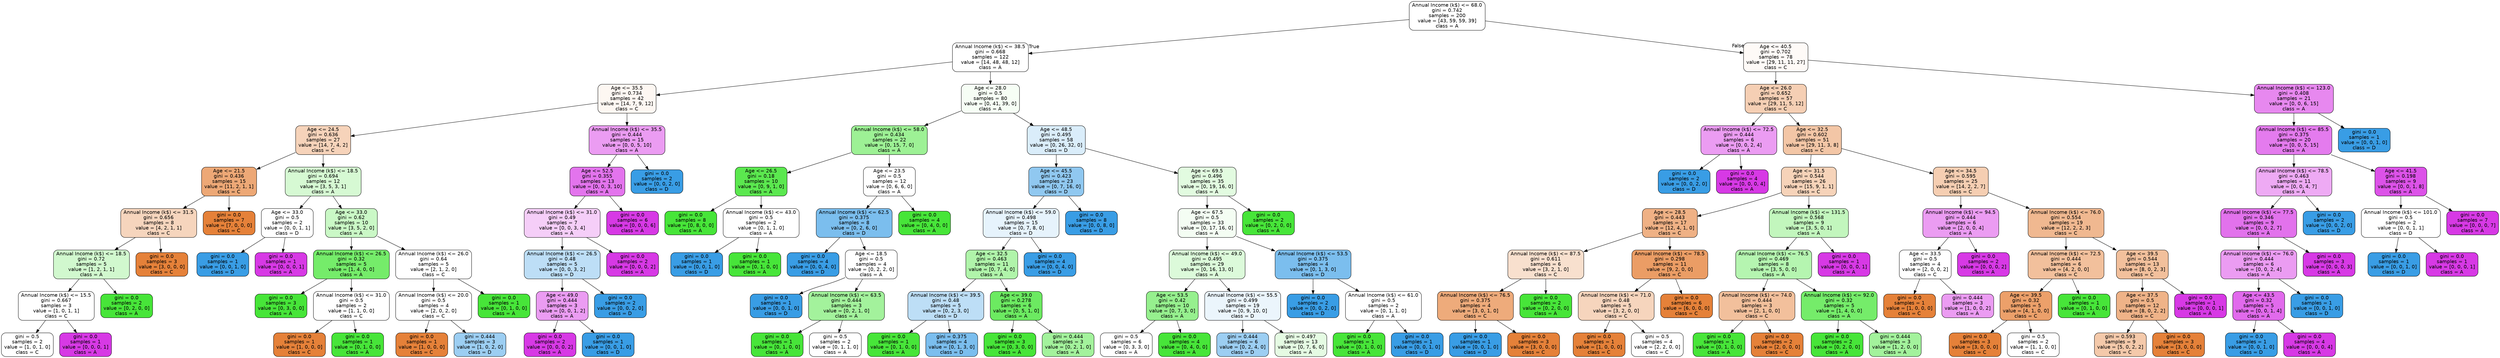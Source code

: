 digraph Tree {
node [shape=box, style="filled, rounded", color="black", fontname=helvetica] ;
edge [fontname=helvetica] ;
0 [label="Annual Income (k$) <= 68.0\ngini = 0.742\nsamples = 200\nvalue = [43, 59, 59, 39]\nclass = A", fillcolor="#ffffff"] ;
1 [label="Annual Income (k$) <= 38.5\ngini = 0.668\nsamples = 122\nvalue = [14, 48, 48, 12]\nclass = A", fillcolor="#ffffff"] ;
0 -> 1 [labeldistance=2.5, labelangle=45, headlabel="True"] ;
2 [label="Age <= 35.5\ngini = 0.734\nsamples = 42\nvalue = [14, 7, 9, 12]\nclass = C", fillcolor="#fdf7f2"] ;
1 -> 2 ;
3 [label="Age <= 24.5\ngini = 0.636\nsamples = 27\nvalue = [14, 7, 4, 2]\nclass = C", fillcolor="#f6d3ba"] ;
2 -> 3 ;
4 [label="Age <= 21.5\ngini = 0.436\nsamples = 15\nvalue = [11, 2, 1, 1]\nclass = C", fillcolor="#eda876"] ;
3 -> 4 ;
5 [label="Annual Income (k$) <= 31.5\ngini = 0.656\nsamples = 8\nvalue = [4, 2, 1, 1]\nclass = C", fillcolor="#f6d5bd"] ;
4 -> 5 ;
6 [label="Annual Income (k$) <= 18.5\ngini = 0.72\nsamples = 5\nvalue = [1, 2, 1, 1]\nclass = A", fillcolor="#d1f8ce"] ;
5 -> 6 ;
7 [label="Annual Income (k$) <= 15.5\ngini = 0.667\nsamples = 3\nvalue = [1, 0, 1, 1]\nclass = C", fillcolor="#ffffff"] ;
6 -> 7 ;
8 [label="gini = 0.5\nsamples = 2\nvalue = [1, 0, 1, 0]\nclass = C", fillcolor="#ffffff"] ;
7 -> 8 ;
9 [label="gini = 0.0\nsamples = 1\nvalue = [0, 0, 0, 1]\nclass = A", fillcolor="#d739e5"] ;
7 -> 9 ;
10 [label="gini = 0.0\nsamples = 2\nvalue = [0, 2, 0, 0]\nclass = A", fillcolor="#47e539"] ;
6 -> 10 ;
11 [label="gini = 0.0\nsamples = 3\nvalue = [3, 0, 0, 0]\nclass = C", fillcolor="#e58139"] ;
5 -> 11 ;
12 [label="gini = 0.0\nsamples = 7\nvalue = [7, 0, 0, 0]\nclass = C", fillcolor="#e58139"] ;
4 -> 12 ;
13 [label="Annual Income (k$) <= 18.5\ngini = 0.694\nsamples = 12\nvalue = [3, 5, 3, 1]\nclass = A", fillcolor="#d6f9d3"] ;
3 -> 13 ;
14 [label="Age <= 33.0\ngini = 0.5\nsamples = 2\nvalue = [0, 0, 1, 1]\nclass = D", fillcolor="#ffffff"] ;
13 -> 14 ;
15 [label="gini = 0.0\nsamples = 1\nvalue = [0, 0, 1, 0]\nclass = D", fillcolor="#399de5"] ;
14 -> 15 ;
16 [label="gini = 0.0\nsamples = 1\nvalue = [0, 0, 0, 1]\nclass = A", fillcolor="#d739e5"] ;
14 -> 16 ;
17 [label="Age <= 33.0\ngini = 0.62\nsamples = 10\nvalue = [3, 5, 2, 0]\nclass = A", fillcolor="#caf8c6"] ;
13 -> 17 ;
18 [label="Annual Income (k$) <= 26.5\ngini = 0.32\nsamples = 5\nvalue = [1, 4, 0, 0]\nclass = A", fillcolor="#75ec6a"] ;
17 -> 18 ;
19 [label="gini = 0.0\nsamples = 3\nvalue = [0, 3, 0, 0]\nclass = A", fillcolor="#47e539"] ;
18 -> 19 ;
20 [label="Annual Income (k$) <= 31.0\ngini = 0.5\nsamples = 2\nvalue = [1, 1, 0, 0]\nclass = C", fillcolor="#ffffff"] ;
18 -> 20 ;
21 [label="gini = 0.0\nsamples = 1\nvalue = [1, 0, 0, 0]\nclass = C", fillcolor="#e58139"] ;
20 -> 21 ;
22 [label="gini = 0.0\nsamples = 1\nvalue = [0, 1, 0, 0]\nclass = A", fillcolor="#47e539"] ;
20 -> 22 ;
23 [label="Annual Income (k$) <= 26.0\ngini = 0.64\nsamples = 5\nvalue = [2, 1, 2, 0]\nclass = C", fillcolor="#ffffff"] ;
17 -> 23 ;
24 [label="Annual Income (k$) <= 20.0\ngini = 0.5\nsamples = 4\nvalue = [2, 0, 2, 0]\nclass = C", fillcolor="#ffffff"] ;
23 -> 24 ;
25 [label="gini = 0.0\nsamples = 1\nvalue = [1, 0, 0, 0]\nclass = C", fillcolor="#e58139"] ;
24 -> 25 ;
26 [label="gini = 0.444\nsamples = 3\nvalue = [1, 0, 2, 0]\nclass = D", fillcolor="#9ccef2"] ;
24 -> 26 ;
27 [label="gini = 0.0\nsamples = 1\nvalue = [0, 1, 0, 0]\nclass = A", fillcolor="#47e539"] ;
23 -> 27 ;
28 [label="Annual Income (k$) <= 35.5\ngini = 0.444\nsamples = 15\nvalue = [0, 0, 5, 10]\nclass = A", fillcolor="#eb9cf2"] ;
2 -> 28 ;
29 [label="Age <= 52.5\ngini = 0.355\nsamples = 13\nvalue = [0, 0, 3, 10]\nclass = A", fillcolor="#e374ed"] ;
28 -> 29 ;
30 [label="Annual Income (k$) <= 31.0\ngini = 0.49\nsamples = 7\nvalue = [0, 0, 3, 4]\nclass = A", fillcolor="#f5cef8"] ;
29 -> 30 ;
31 [label="Annual Income (k$) <= 26.5\ngini = 0.48\nsamples = 5\nvalue = [0, 0, 3, 2]\nclass = D", fillcolor="#bddef6"] ;
30 -> 31 ;
32 [label="Age <= 49.0\ngini = 0.444\nsamples = 3\nvalue = [0, 0, 1, 2]\nclass = A", fillcolor="#eb9cf2"] ;
31 -> 32 ;
33 [label="gini = 0.0\nsamples = 2\nvalue = [0, 0, 0, 2]\nclass = A", fillcolor="#d739e5"] ;
32 -> 33 ;
34 [label="gini = 0.0\nsamples = 1\nvalue = [0, 0, 1, 0]\nclass = D", fillcolor="#399de5"] ;
32 -> 34 ;
35 [label="gini = 0.0\nsamples = 2\nvalue = [0, 0, 2, 0]\nclass = D", fillcolor="#399de5"] ;
31 -> 35 ;
36 [label="gini = 0.0\nsamples = 2\nvalue = [0, 0, 0, 2]\nclass = A", fillcolor="#d739e5"] ;
30 -> 36 ;
37 [label="gini = 0.0\nsamples = 6\nvalue = [0, 0, 0, 6]\nclass = A", fillcolor="#d739e5"] ;
29 -> 37 ;
38 [label="gini = 0.0\nsamples = 2\nvalue = [0, 0, 2, 0]\nclass = D", fillcolor="#399de5"] ;
28 -> 38 ;
39 [label="Age <= 28.0\ngini = 0.5\nsamples = 80\nvalue = [0, 41, 39, 0]\nclass = A", fillcolor="#f6fef5"] ;
1 -> 39 ;
40 [label="Annual Income (k$) <= 58.0\ngini = 0.434\nsamples = 22\nvalue = [0, 15, 7, 0]\nclass = A", fillcolor="#9df195"] ;
39 -> 40 ;
41 [label="Age <= 26.5\ngini = 0.18\nsamples = 10\nvalue = [0, 9, 1, 0]\nclass = A", fillcolor="#5be84f"] ;
40 -> 41 ;
42 [label="gini = 0.0\nsamples = 8\nvalue = [0, 8, 0, 0]\nclass = A", fillcolor="#47e539"] ;
41 -> 42 ;
43 [label="Annual Income (k$) <= 43.0\ngini = 0.5\nsamples = 2\nvalue = [0, 1, 1, 0]\nclass = A", fillcolor="#ffffff"] ;
41 -> 43 ;
44 [label="gini = 0.0\nsamples = 1\nvalue = [0, 0, 1, 0]\nclass = D", fillcolor="#399de5"] ;
43 -> 44 ;
45 [label="gini = 0.0\nsamples = 1\nvalue = [0, 1, 0, 0]\nclass = A", fillcolor="#47e539"] ;
43 -> 45 ;
46 [label="Age <= 23.5\ngini = 0.5\nsamples = 12\nvalue = [0, 6, 6, 0]\nclass = A", fillcolor="#ffffff"] ;
40 -> 46 ;
47 [label="Annual Income (k$) <= 62.5\ngini = 0.375\nsamples = 8\nvalue = [0, 2, 6, 0]\nclass = D", fillcolor="#7bbeee"] ;
46 -> 47 ;
48 [label="gini = 0.0\nsamples = 4\nvalue = [0, 0, 4, 0]\nclass = D", fillcolor="#399de5"] ;
47 -> 48 ;
49 [label="Age <= 18.5\ngini = 0.5\nsamples = 4\nvalue = [0, 2, 2, 0]\nclass = A", fillcolor="#ffffff"] ;
47 -> 49 ;
50 [label="gini = 0.0\nsamples = 1\nvalue = [0, 0, 1, 0]\nclass = D", fillcolor="#399de5"] ;
49 -> 50 ;
51 [label="Annual Income (k$) <= 63.5\ngini = 0.444\nsamples = 3\nvalue = [0, 2, 1, 0]\nclass = A", fillcolor="#a3f29c"] ;
49 -> 51 ;
52 [label="gini = 0.0\nsamples = 1\nvalue = [0, 1, 0, 0]\nclass = A", fillcolor="#47e539"] ;
51 -> 52 ;
53 [label="gini = 0.5\nsamples = 2\nvalue = [0, 1, 1, 0]\nclass = A", fillcolor="#ffffff"] ;
51 -> 53 ;
54 [label="gini = 0.0\nsamples = 4\nvalue = [0, 4, 0, 0]\nclass = A", fillcolor="#47e539"] ;
46 -> 54 ;
55 [label="Age <= 48.5\ngini = 0.495\nsamples = 58\nvalue = [0, 26, 32, 0]\nclass = D", fillcolor="#daedfa"] ;
39 -> 55 ;
56 [label="Age <= 45.5\ngini = 0.423\nsamples = 23\nvalue = [0, 7, 16, 0]\nclass = D", fillcolor="#90c8f0"] ;
55 -> 56 ;
57 [label="Annual Income (k$) <= 59.0\ngini = 0.498\nsamples = 15\nvalue = [0, 7, 8, 0]\nclass = D", fillcolor="#e6f3fc"] ;
56 -> 57 ;
58 [label="Age <= 32.5\ngini = 0.463\nsamples = 11\nvalue = [0, 7, 4, 0]\nclass = A", fillcolor="#b0f4aa"] ;
57 -> 58 ;
59 [label="Annual Income (k$) <= 39.5\ngini = 0.48\nsamples = 5\nvalue = [0, 2, 3, 0]\nclass = D", fillcolor="#bddef6"] ;
58 -> 59 ;
60 [label="gini = 0.0\nsamples = 1\nvalue = [0, 1, 0, 0]\nclass = A", fillcolor="#47e539"] ;
59 -> 60 ;
61 [label="gini = 0.375\nsamples = 4\nvalue = [0, 1, 3, 0]\nclass = D", fillcolor="#7bbeee"] ;
59 -> 61 ;
62 [label="Age <= 39.0\ngini = 0.278\nsamples = 6\nvalue = [0, 5, 1, 0]\nclass = A", fillcolor="#6cea61"] ;
58 -> 62 ;
63 [label="gini = 0.0\nsamples = 3\nvalue = [0, 3, 0, 0]\nclass = A", fillcolor="#47e539"] ;
62 -> 63 ;
64 [label="gini = 0.444\nsamples = 3\nvalue = [0, 2, 1, 0]\nclass = A", fillcolor="#a3f29c"] ;
62 -> 64 ;
65 [label="gini = 0.0\nsamples = 4\nvalue = [0, 0, 4, 0]\nclass = D", fillcolor="#399de5"] ;
57 -> 65 ;
66 [label="gini = 0.0\nsamples = 8\nvalue = [0, 0, 8, 0]\nclass = D", fillcolor="#399de5"] ;
56 -> 66 ;
67 [label="Age <= 69.5\ngini = 0.496\nsamples = 35\nvalue = [0, 19, 16, 0]\nclass = A", fillcolor="#e2fbe0"] ;
55 -> 67 ;
68 [label="Age <= 67.5\ngini = 0.5\nsamples = 33\nvalue = [0, 17, 16, 0]\nclass = A", fillcolor="#f4fdf3"] ;
67 -> 68 ;
69 [label="Annual Income (k$) <= 49.0\ngini = 0.495\nsamples = 29\nvalue = [0, 16, 13, 0]\nclass = A", fillcolor="#dcfada"] ;
68 -> 69 ;
70 [label="Age <= 53.5\ngini = 0.42\nsamples = 10\nvalue = [0, 7, 3, 0]\nclass = A", fillcolor="#96f08e"] ;
69 -> 70 ;
71 [label="gini = 0.5\nsamples = 6\nvalue = [0, 3, 3, 0]\nclass = A", fillcolor="#ffffff"] ;
70 -> 71 ;
72 [label="gini = 0.0\nsamples = 4\nvalue = [0, 4, 0, 0]\nclass = A", fillcolor="#47e539"] ;
70 -> 72 ;
73 [label="Annual Income (k$) <= 55.5\ngini = 0.499\nsamples = 19\nvalue = [0, 9, 10, 0]\nclass = D", fillcolor="#ebf5fc"] ;
69 -> 73 ;
74 [label="gini = 0.444\nsamples = 6\nvalue = [0, 2, 4, 0]\nclass = D", fillcolor="#9ccef2"] ;
73 -> 74 ;
75 [label="gini = 0.497\nsamples = 13\nvalue = [0, 7, 6, 0]\nclass = A", fillcolor="#e5fbe3"] ;
73 -> 75 ;
76 [label="Annual Income (k$) <= 53.5\ngini = 0.375\nsamples = 4\nvalue = [0, 1, 3, 0]\nclass = D", fillcolor="#7bbeee"] ;
68 -> 76 ;
77 [label="gini = 0.0\nsamples = 2\nvalue = [0, 0, 2, 0]\nclass = D", fillcolor="#399de5"] ;
76 -> 77 ;
78 [label="Annual Income (k$) <= 61.0\ngini = 0.5\nsamples = 2\nvalue = [0, 1, 1, 0]\nclass = A", fillcolor="#ffffff"] ;
76 -> 78 ;
79 [label="gini = 0.0\nsamples = 1\nvalue = [0, 1, 0, 0]\nclass = A", fillcolor="#47e539"] ;
78 -> 79 ;
80 [label="gini = 0.0\nsamples = 1\nvalue = [0, 0, 1, 0]\nclass = D", fillcolor="#399de5"] ;
78 -> 80 ;
81 [label="gini = 0.0\nsamples = 2\nvalue = [0, 2, 0, 0]\nclass = A", fillcolor="#47e539"] ;
67 -> 81 ;
82 [label="Age <= 40.5\ngini = 0.702\nsamples = 78\nvalue = [29, 11, 11, 27]\nclass = C", fillcolor="#fefaf7"] ;
0 -> 82 [labeldistance=2.5, labelangle=-45, headlabel="False"] ;
83 [label="Age <= 26.0\ngini = 0.652\nsamples = 57\nvalue = [29, 11, 5, 12]\nclass = C", fillcolor="#f5cfb4"] ;
82 -> 83 ;
84 [label="Annual Income (k$) <= 72.5\ngini = 0.444\nsamples = 6\nvalue = [0, 0, 2, 4]\nclass = A", fillcolor="#eb9cf2"] ;
83 -> 84 ;
85 [label="gini = 0.0\nsamples = 2\nvalue = [0, 0, 2, 0]\nclass = D", fillcolor="#399de5"] ;
84 -> 85 ;
86 [label="gini = 0.0\nsamples = 4\nvalue = [0, 0, 0, 4]\nclass = A", fillcolor="#d739e5"] ;
84 -> 86 ;
87 [label="Age <= 32.5\ngini = 0.602\nsamples = 51\nvalue = [29, 11, 3, 8]\nclass = C", fillcolor="#f3c6a6"] ;
83 -> 87 ;
88 [label="Age <= 31.5\ngini = 0.544\nsamples = 26\nvalue = [15, 9, 1, 1]\nclass = C", fillcolor="#f6d3b9"] ;
87 -> 88 ;
89 [label="Age <= 28.5\ngini = 0.443\nsamples = 17\nvalue = [12, 4, 1, 0]\nclass = C", fillcolor="#efb185"] ;
88 -> 89 ;
90 [label="Annual Income (k$) <= 87.5\ngini = 0.611\nsamples = 6\nvalue = [3, 2, 1, 0]\nclass = C", fillcolor="#f8e0ce"] ;
89 -> 90 ;
91 [label="Annual Income (k$) <= 76.5\ngini = 0.375\nsamples = 4\nvalue = [3, 0, 1, 0]\nclass = C", fillcolor="#eeab7b"] ;
90 -> 91 ;
92 [label="gini = 0.0\nsamples = 1\nvalue = [0, 0, 1, 0]\nclass = D", fillcolor="#399de5"] ;
91 -> 92 ;
93 [label="gini = 0.0\nsamples = 3\nvalue = [3, 0, 0, 0]\nclass = C", fillcolor="#e58139"] ;
91 -> 93 ;
94 [label="gini = 0.0\nsamples = 2\nvalue = [0, 2, 0, 0]\nclass = A", fillcolor="#47e539"] ;
90 -> 94 ;
95 [label="Annual Income (k$) <= 78.5\ngini = 0.298\nsamples = 11\nvalue = [9, 2, 0, 0]\nclass = C", fillcolor="#eb9d65"] ;
89 -> 95 ;
96 [label="Annual Income (k$) <= 71.0\ngini = 0.48\nsamples = 5\nvalue = [3, 2, 0, 0]\nclass = C", fillcolor="#f6d5bd"] ;
95 -> 96 ;
97 [label="gini = 0.0\nsamples = 1\nvalue = [1, 0, 0, 0]\nclass = C", fillcolor="#e58139"] ;
96 -> 97 ;
98 [label="gini = 0.5\nsamples = 4\nvalue = [2, 2, 0, 0]\nclass = C", fillcolor="#ffffff"] ;
96 -> 98 ;
99 [label="gini = 0.0\nsamples = 6\nvalue = [6, 0, 0, 0]\nclass = C", fillcolor="#e58139"] ;
95 -> 99 ;
100 [label="Annual Income (k$) <= 131.5\ngini = 0.568\nsamples = 9\nvalue = [3, 5, 0, 1]\nclass = A", fillcolor="#c2f6bd"] ;
88 -> 100 ;
101 [label="Annual Income (k$) <= 76.5\ngini = 0.469\nsamples = 8\nvalue = [3, 5, 0, 0]\nclass = A", fillcolor="#b5f5b0"] ;
100 -> 101 ;
102 [label="Annual Income (k$) <= 74.0\ngini = 0.444\nsamples = 3\nvalue = [2, 1, 0, 0]\nclass = C", fillcolor="#f2c09c"] ;
101 -> 102 ;
103 [label="gini = 0.0\nsamples = 1\nvalue = [0, 1, 0, 0]\nclass = A", fillcolor="#47e539"] ;
102 -> 103 ;
104 [label="gini = 0.0\nsamples = 2\nvalue = [2, 0, 0, 0]\nclass = C", fillcolor="#e58139"] ;
102 -> 104 ;
105 [label="Annual Income (k$) <= 92.0\ngini = 0.32\nsamples = 5\nvalue = [1, 4, 0, 0]\nclass = A", fillcolor="#75ec6a"] ;
101 -> 105 ;
106 [label="gini = 0.0\nsamples = 2\nvalue = [0, 2, 0, 0]\nclass = A", fillcolor="#47e539"] ;
105 -> 106 ;
107 [label="gini = 0.444\nsamples = 3\nvalue = [1, 2, 0, 0]\nclass = A", fillcolor="#a3f29c"] ;
105 -> 107 ;
108 [label="gini = 0.0\nsamples = 1\nvalue = [0, 0, 0, 1]\nclass = A", fillcolor="#d739e5"] ;
100 -> 108 ;
109 [label="Age <= 34.5\ngini = 0.595\nsamples = 25\nvalue = [14, 2, 2, 7]\nclass = C", fillcolor="#f5ceb2"] ;
87 -> 109 ;
110 [label="Annual Income (k$) <= 94.5\ngini = 0.444\nsamples = 6\nvalue = [2, 0, 0, 4]\nclass = A", fillcolor="#eb9cf2"] ;
109 -> 110 ;
111 [label="Age <= 33.5\ngini = 0.5\nsamples = 4\nvalue = [2, 0, 0, 2]\nclass = C", fillcolor="#ffffff"] ;
110 -> 111 ;
112 [label="gini = 0.0\nsamples = 1\nvalue = [1, 0, 0, 0]\nclass = C", fillcolor="#e58139"] ;
111 -> 112 ;
113 [label="gini = 0.444\nsamples = 3\nvalue = [1, 0, 0, 2]\nclass = A", fillcolor="#eb9cf2"] ;
111 -> 113 ;
114 [label="gini = 0.0\nsamples = 2\nvalue = [0, 0, 0, 2]\nclass = A", fillcolor="#d739e5"] ;
110 -> 114 ;
115 [label="Annual Income (k$) <= 76.0\ngini = 0.554\nsamples = 19\nvalue = [12, 2, 2, 3]\nclass = C", fillcolor="#f0b890"] ;
109 -> 115 ;
116 [label="Annual Income (k$) <= 72.5\ngini = 0.444\nsamples = 6\nvalue = [4, 2, 0, 0]\nclass = C", fillcolor="#f2c09c"] ;
115 -> 116 ;
117 [label="Age <= 39.5\ngini = 0.32\nsamples = 5\nvalue = [4, 1, 0, 0]\nclass = C", fillcolor="#eca06a"] ;
116 -> 117 ;
118 [label="gini = 0.0\nsamples = 3\nvalue = [3, 0, 0, 0]\nclass = C", fillcolor="#e58139"] ;
117 -> 118 ;
119 [label="gini = 0.5\nsamples = 2\nvalue = [1, 1, 0, 0]\nclass = C", fillcolor="#ffffff"] ;
117 -> 119 ;
120 [label="gini = 0.0\nsamples = 1\nvalue = [0, 1, 0, 0]\nclass = A", fillcolor="#47e539"] ;
116 -> 120 ;
121 [label="Age <= 39.5\ngini = 0.544\nsamples = 13\nvalue = [8, 0, 2, 3]\nclass = C", fillcolor="#f2c09c"] ;
115 -> 121 ;
122 [label="Age <= 37.5\ngini = 0.5\nsamples = 12\nvalue = [8, 0, 2, 2]\nclass = C", fillcolor="#efb388"] ;
121 -> 122 ;
123 [label="gini = 0.593\nsamples = 9\nvalue = [5, 0, 2, 2]\nclass = C", fillcolor="#f4c9aa"] ;
122 -> 123 ;
124 [label="gini = 0.0\nsamples = 3\nvalue = [3, 0, 0, 0]\nclass = C", fillcolor="#e58139"] ;
122 -> 124 ;
125 [label="gini = 0.0\nsamples = 1\nvalue = [0, 0, 0, 1]\nclass = A", fillcolor="#d739e5"] ;
121 -> 125 ;
126 [label="Annual Income (k$) <= 123.0\ngini = 0.408\nsamples = 21\nvalue = [0, 0, 6, 15]\nclass = A", fillcolor="#e788ef"] ;
82 -> 126 ;
127 [label="Annual Income (k$) <= 85.5\ngini = 0.375\nsamples = 20\nvalue = [0, 0, 5, 15]\nclass = A", fillcolor="#e47bee"] ;
126 -> 127 ;
128 [label="Annual Income (k$) <= 78.5\ngini = 0.463\nsamples = 11\nvalue = [0, 0, 4, 7]\nclass = A", fillcolor="#eeaaf4"] ;
127 -> 128 ;
129 [label="Annual Income (k$) <= 77.5\ngini = 0.346\nsamples = 9\nvalue = [0, 0, 2, 7]\nclass = A", fillcolor="#e272ec"] ;
128 -> 129 ;
130 [label="Annual Income (k$) <= 76.0\ngini = 0.444\nsamples = 6\nvalue = [0, 0, 2, 4]\nclass = A", fillcolor="#eb9cf2"] ;
129 -> 130 ;
131 [label="Age <= 43.5\ngini = 0.32\nsamples = 5\nvalue = [0, 0, 1, 4]\nclass = A", fillcolor="#e16aec"] ;
130 -> 131 ;
132 [label="gini = 0.0\nsamples = 1\nvalue = [0, 0, 1, 0]\nclass = D", fillcolor="#399de5"] ;
131 -> 132 ;
133 [label="gini = 0.0\nsamples = 4\nvalue = [0, 0, 0, 4]\nclass = A", fillcolor="#d739e5"] ;
131 -> 133 ;
134 [label="gini = 0.0\nsamples = 1\nvalue = [0, 0, 1, 0]\nclass = D", fillcolor="#399de5"] ;
130 -> 134 ;
135 [label="gini = 0.0\nsamples = 3\nvalue = [0, 0, 0, 3]\nclass = A", fillcolor="#d739e5"] ;
129 -> 135 ;
136 [label="gini = 0.0\nsamples = 2\nvalue = [0, 0, 2, 0]\nclass = D", fillcolor="#399de5"] ;
128 -> 136 ;
137 [label="Age <= 41.5\ngini = 0.198\nsamples = 9\nvalue = [0, 0, 1, 8]\nclass = A", fillcolor="#dc52e8"] ;
127 -> 137 ;
138 [label="Annual Income (k$) <= 101.0\ngini = 0.5\nsamples = 2\nvalue = [0, 0, 1, 1]\nclass = D", fillcolor="#ffffff"] ;
137 -> 138 ;
139 [label="gini = 0.0\nsamples = 1\nvalue = [0, 0, 1, 0]\nclass = D", fillcolor="#399de5"] ;
138 -> 139 ;
140 [label="gini = 0.0\nsamples = 1\nvalue = [0, 0, 0, 1]\nclass = A", fillcolor="#d739e5"] ;
138 -> 140 ;
141 [label="gini = 0.0\nsamples = 7\nvalue = [0, 0, 0, 7]\nclass = A", fillcolor="#d739e5"] ;
137 -> 141 ;
142 [label="gini = 0.0\nsamples = 1\nvalue = [0, 0, 1, 0]\nclass = D", fillcolor="#399de5"] ;
126 -> 142 ;
}